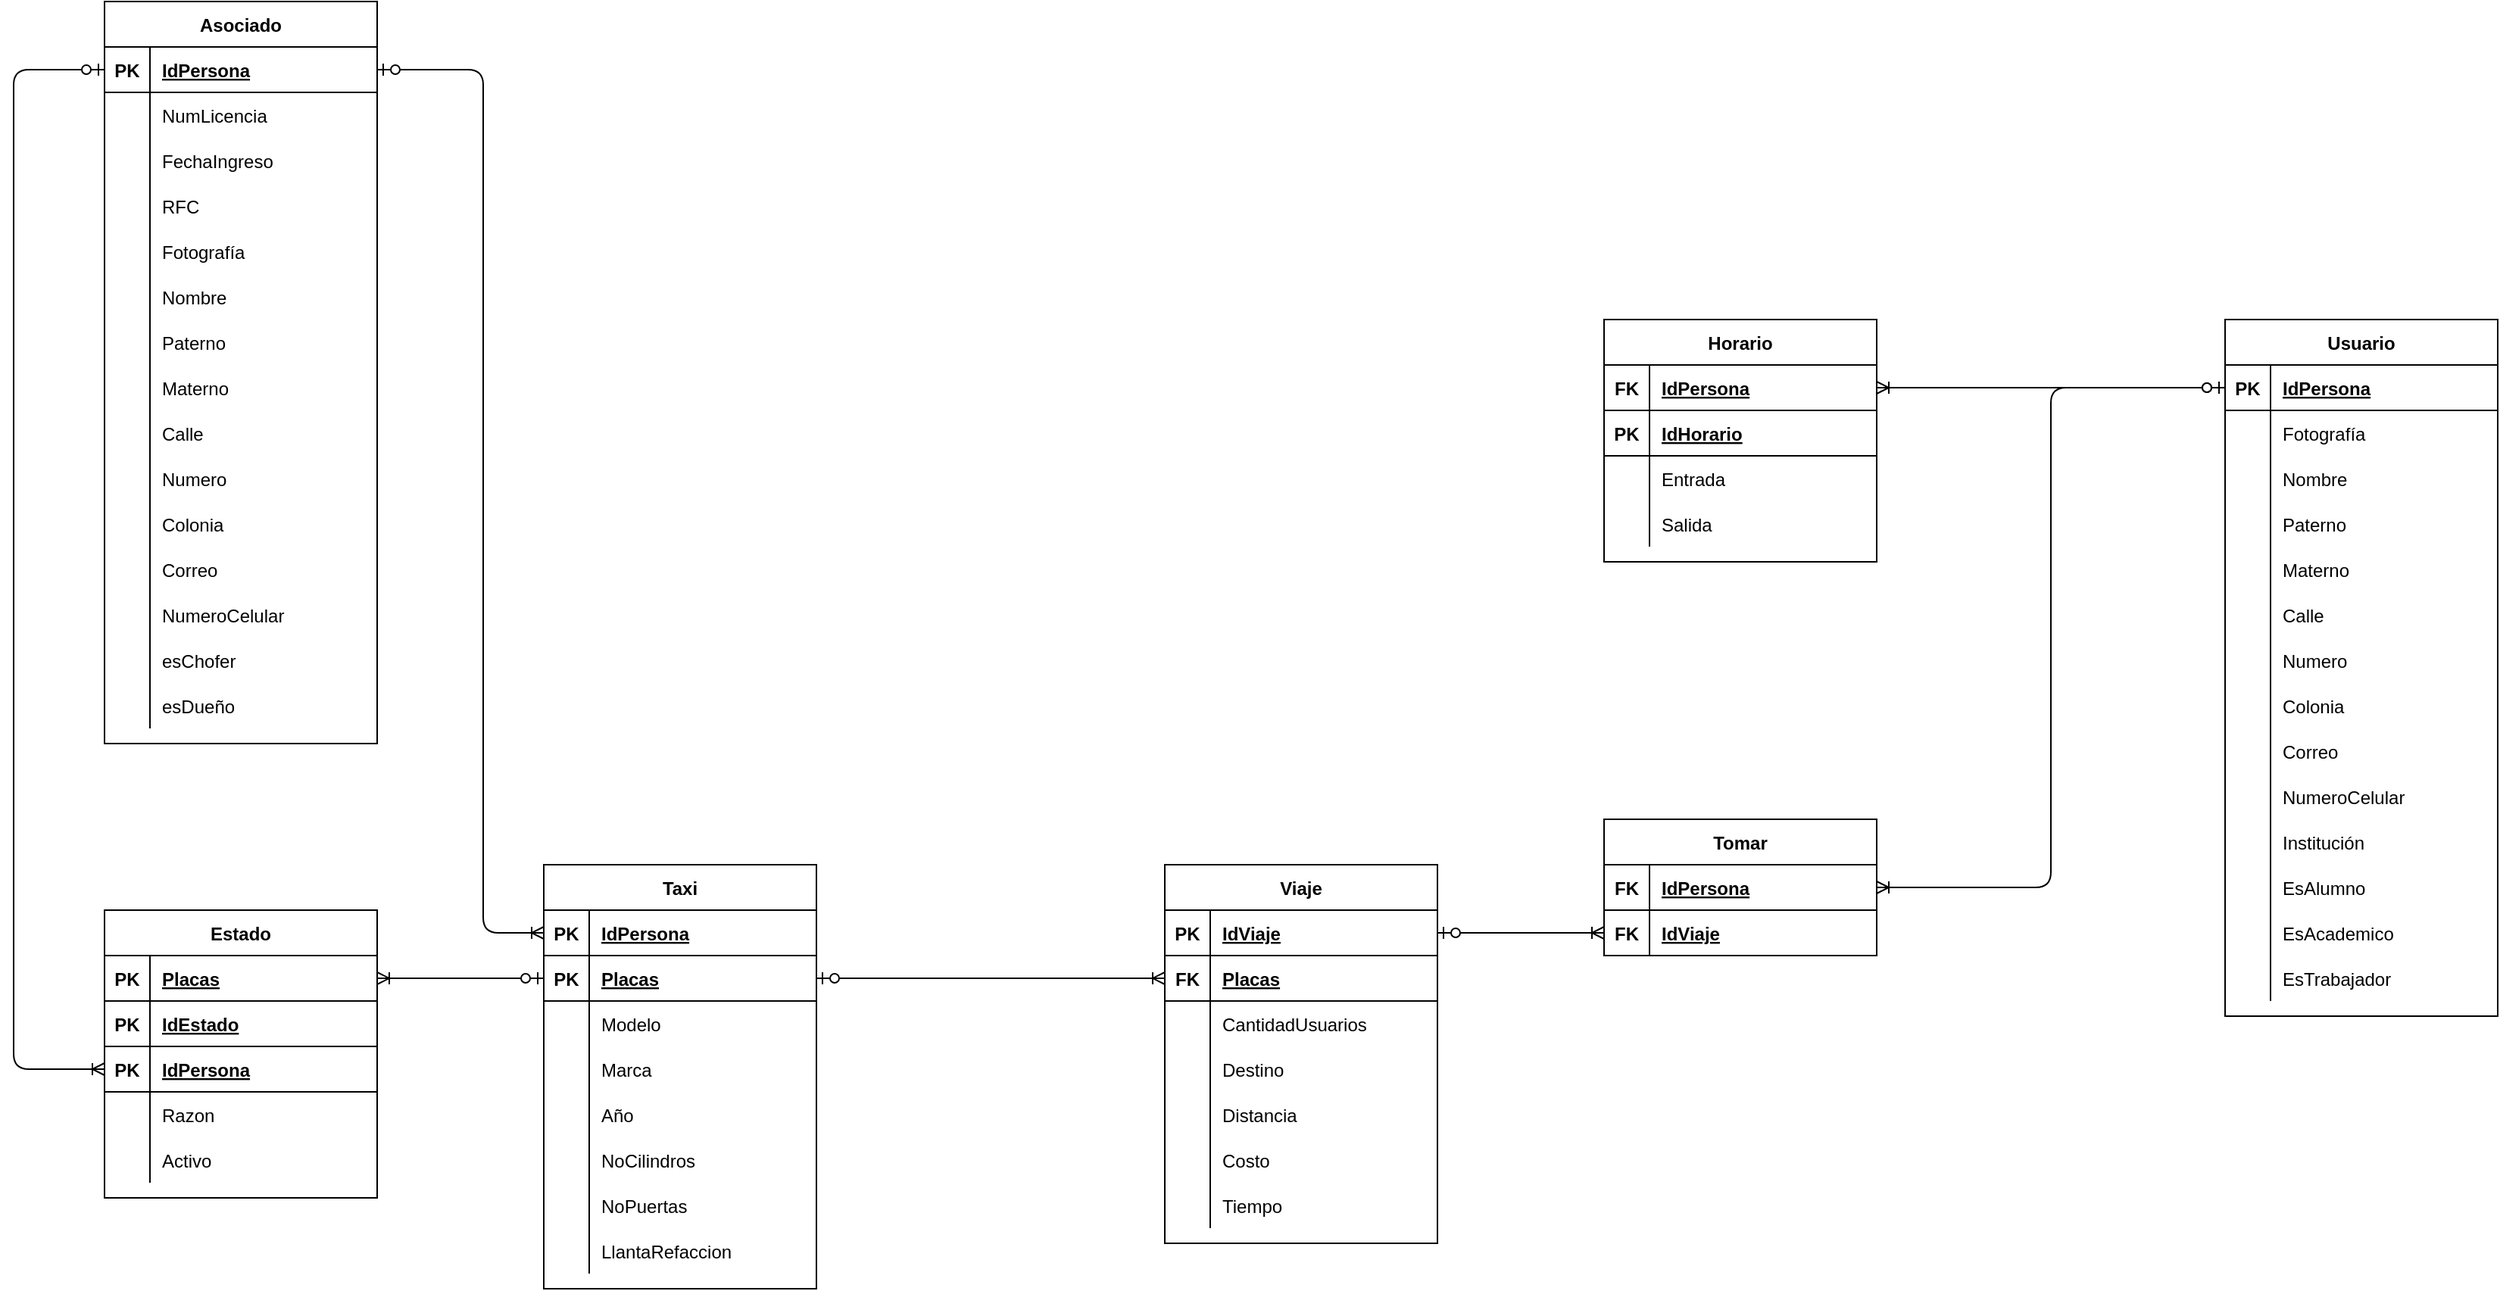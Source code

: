 <mxfile version="13.10.1" type="google"><diagram id="8YiNP2QTRGyu-nAVHzOm" name="Page-1"><mxGraphModel dx="1769" dy="1783" grid="1" gridSize="10" guides="1" tooltips="1" connect="1" arrows="1" fold="1" page="1" pageScale="1" pageWidth="827" pageHeight="1169" math="0" shadow="0"><root><mxCell id="0"/><mxCell id="1" parent="0"/><mxCell id="Z114Ae7DE19uKp5WIujE-2" value="Estado" style="shape=table;startSize=30;container=1;collapsible=1;childLayout=tableLayout;fixedRows=1;rowLines=0;fontStyle=1;align=center;resizeLast=1;" parent="1" vertex="1"><mxGeometry x="-120" y="420" width="180" height="190" as="geometry"/></mxCell><mxCell id="Z114Ae7DE19uKp5WIujE-21" style="shape=partialRectangle;collapsible=0;dropTarget=0;pointerEvents=0;fillColor=none;top=0;left=0;bottom=1;right=0;points=[[0,0.5],[1,0.5]];portConstraint=eastwest;" parent="Z114Ae7DE19uKp5WIujE-2" vertex="1"><mxGeometry y="30" width="180" height="30" as="geometry"/></mxCell><mxCell id="Z114Ae7DE19uKp5WIujE-22" value="PK" style="shape=partialRectangle;connectable=0;fillColor=none;top=0;left=0;bottom=0;right=0;fontStyle=1;overflow=hidden;" parent="Z114Ae7DE19uKp5WIujE-21" vertex="1"><mxGeometry width="30" height="30" as="geometry"/></mxCell><mxCell id="Z114Ae7DE19uKp5WIujE-23" value="Placas" style="shape=partialRectangle;connectable=0;fillColor=none;top=0;left=0;bottom=0;right=0;align=left;spacingLeft=6;fontStyle=5;overflow=hidden;" parent="Z114Ae7DE19uKp5WIujE-21" vertex="1"><mxGeometry x="30" width="150" height="30" as="geometry"/></mxCell><mxCell id="Z114Ae7DE19uKp5WIujE-3" value="" style="shape=partialRectangle;collapsible=0;dropTarget=0;pointerEvents=0;fillColor=none;top=0;left=0;bottom=1;right=0;points=[[0,0.5],[1,0.5]];portConstraint=eastwest;" parent="Z114Ae7DE19uKp5WIujE-2" vertex="1"><mxGeometry y="60" width="180" height="30" as="geometry"/></mxCell><mxCell id="Z114Ae7DE19uKp5WIujE-4" value="PK" style="shape=partialRectangle;connectable=0;fillColor=none;top=0;left=0;bottom=0;right=0;fontStyle=1;overflow=hidden;" parent="Z114Ae7DE19uKp5WIujE-3" vertex="1"><mxGeometry width="30" height="30" as="geometry"/></mxCell><mxCell id="Z114Ae7DE19uKp5WIujE-5" value="IdEstado" style="shape=partialRectangle;connectable=0;fillColor=none;top=0;left=0;bottom=0;right=0;align=left;spacingLeft=6;fontStyle=5;overflow=hidden;" parent="Z114Ae7DE19uKp5WIujE-3" vertex="1"><mxGeometry x="30" width="150" height="30" as="geometry"/></mxCell><mxCell id="IfQlGATdB8XyyDzXG7ZB-1" value="" style="shape=partialRectangle;collapsible=0;dropTarget=0;pointerEvents=0;fillColor=none;top=0;left=0;bottom=1;right=0;points=[[0,0.5],[1,0.5]];portConstraint=eastwest;" vertex="1" parent="Z114Ae7DE19uKp5WIujE-2"><mxGeometry y="90" width="180" height="30" as="geometry"/></mxCell><mxCell id="IfQlGATdB8XyyDzXG7ZB-2" value="PK" style="shape=partialRectangle;connectable=0;fillColor=none;top=0;left=0;bottom=0;right=0;fontStyle=1;overflow=hidden;" vertex="1" parent="IfQlGATdB8XyyDzXG7ZB-1"><mxGeometry width="30" height="30" as="geometry"/></mxCell><mxCell id="IfQlGATdB8XyyDzXG7ZB-3" value="IdPersona" style="shape=partialRectangle;connectable=0;fillColor=none;top=0;left=0;bottom=0;right=0;align=left;spacingLeft=6;fontStyle=5;overflow=hidden;" vertex="1" parent="IfQlGATdB8XyyDzXG7ZB-1"><mxGeometry x="30" width="150" height="30" as="geometry"/></mxCell><mxCell id="Z114Ae7DE19uKp5WIujE-9" value="" style="shape=partialRectangle;collapsible=0;dropTarget=0;pointerEvents=0;fillColor=none;top=0;left=0;bottom=0;right=0;points=[[0,0.5],[1,0.5]];portConstraint=eastwest;" parent="Z114Ae7DE19uKp5WIujE-2" vertex="1"><mxGeometry y="120" width="180" height="30" as="geometry"/></mxCell><mxCell id="Z114Ae7DE19uKp5WIujE-10" value="" style="shape=partialRectangle;connectable=0;fillColor=none;top=0;left=0;bottom=0;right=0;editable=1;overflow=hidden;" parent="Z114Ae7DE19uKp5WIujE-9" vertex="1"><mxGeometry width="30" height="30" as="geometry"/></mxCell><mxCell id="Z114Ae7DE19uKp5WIujE-11" value="Razon" style="shape=partialRectangle;connectable=0;fillColor=none;top=0;left=0;bottom=0;right=0;align=left;spacingLeft=6;overflow=hidden;" parent="Z114Ae7DE19uKp5WIujE-9" vertex="1"><mxGeometry x="30" width="150" height="30" as="geometry"/></mxCell><mxCell id="Z114Ae7DE19uKp5WIujE-6" value="" style="shape=partialRectangle;collapsible=0;dropTarget=0;pointerEvents=0;fillColor=none;top=0;left=0;bottom=0;right=0;points=[[0,0.5],[1,0.5]];portConstraint=eastwest;" parent="Z114Ae7DE19uKp5WIujE-2" vertex="1"><mxGeometry y="150" width="180" height="30" as="geometry"/></mxCell><mxCell id="Z114Ae7DE19uKp5WIujE-7" value="" style="shape=partialRectangle;connectable=0;fillColor=none;top=0;left=0;bottom=0;right=0;editable=1;overflow=hidden;" parent="Z114Ae7DE19uKp5WIujE-6" vertex="1"><mxGeometry width="30" height="30" as="geometry"/></mxCell><mxCell id="Z114Ae7DE19uKp5WIujE-8" value="Activo" style="shape=partialRectangle;connectable=0;fillColor=none;top=0;left=0;bottom=0;right=0;align=left;spacingLeft=6;overflow=hidden;" parent="Z114Ae7DE19uKp5WIujE-6" vertex="1"><mxGeometry x="30" width="150" height="30" as="geometry"/></mxCell><mxCell id="jvpc4STHGRjxfH4EeDnK-35" value="Asociado" style="shape=table;startSize=30;container=1;collapsible=1;childLayout=tableLayout;fixedRows=1;rowLines=0;fontStyle=1;align=center;resizeLast=1;" parent="1" vertex="1"><mxGeometry x="-120" y="-180" width="180" height="490" as="geometry"/></mxCell><mxCell id="jvpc4STHGRjxfH4EeDnK-36" value="" style="shape=partialRectangle;collapsible=0;dropTarget=0;pointerEvents=0;fillColor=none;top=0;left=0;bottom=1;right=0;points=[[0,0.5],[1,0.5]];portConstraint=eastwest;" parent="jvpc4STHGRjxfH4EeDnK-35" vertex="1"><mxGeometry y="30" width="180" height="30" as="geometry"/></mxCell><mxCell id="jvpc4STHGRjxfH4EeDnK-37" value="PK" style="shape=partialRectangle;connectable=0;fillColor=none;top=0;left=0;bottom=0;right=0;fontStyle=1;overflow=hidden;" parent="jvpc4STHGRjxfH4EeDnK-36" vertex="1"><mxGeometry width="30" height="30" as="geometry"/></mxCell><mxCell id="jvpc4STHGRjxfH4EeDnK-38" value="IdPersona" style="shape=partialRectangle;connectable=0;fillColor=none;top=0;left=0;bottom=0;right=0;align=left;spacingLeft=6;fontStyle=5;overflow=hidden;" parent="jvpc4STHGRjxfH4EeDnK-36" vertex="1"><mxGeometry x="30" width="150" height="30" as="geometry"/></mxCell><mxCell id="LTbjs-lWSOZcoTGPjMnR-1" value="" style="shape=partialRectangle;collapsible=0;dropTarget=0;pointerEvents=0;fillColor=none;top=0;left=0;bottom=0;right=0;points=[[0,0.5],[1,0.5]];portConstraint=eastwest;" parent="jvpc4STHGRjxfH4EeDnK-35" vertex="1"><mxGeometry y="60" width="180" height="30" as="geometry"/></mxCell><mxCell id="LTbjs-lWSOZcoTGPjMnR-2" value="" style="shape=partialRectangle;connectable=0;fillColor=none;top=0;left=0;bottom=0;right=0;editable=1;overflow=hidden;" parent="LTbjs-lWSOZcoTGPjMnR-1" vertex="1"><mxGeometry width="30" height="30" as="geometry"/></mxCell><mxCell id="LTbjs-lWSOZcoTGPjMnR-3" value="NumLicencia" style="shape=partialRectangle;connectable=0;fillColor=none;top=0;left=0;bottom=0;right=0;align=left;spacingLeft=6;overflow=hidden;" parent="LTbjs-lWSOZcoTGPjMnR-1" vertex="1"><mxGeometry x="30" width="150" height="30" as="geometry"/></mxCell><mxCell id="jvpc4STHGRjxfH4EeDnK-72" style="shape=partialRectangle;collapsible=0;dropTarget=0;pointerEvents=0;fillColor=none;top=0;left=0;bottom=0;right=0;points=[[0,0.5],[1,0.5]];portConstraint=eastwest;" parent="jvpc4STHGRjxfH4EeDnK-35" vertex="1"><mxGeometry y="90" width="180" height="30" as="geometry"/></mxCell><mxCell id="jvpc4STHGRjxfH4EeDnK-73" style="shape=partialRectangle;connectable=0;fillColor=none;top=0;left=0;bottom=0;right=0;editable=1;overflow=hidden;" parent="jvpc4STHGRjxfH4EeDnK-72" vertex="1"><mxGeometry width="30" height="30" as="geometry"/></mxCell><mxCell id="jvpc4STHGRjxfH4EeDnK-74" value="FechaIngreso" style="shape=partialRectangle;connectable=0;fillColor=none;top=0;left=0;bottom=0;right=0;align=left;spacingLeft=6;overflow=hidden;" parent="jvpc4STHGRjxfH4EeDnK-72" vertex="1"><mxGeometry x="30" width="150" height="30" as="geometry"/></mxCell><mxCell id="LTbjs-lWSOZcoTGPjMnR-4" style="shape=partialRectangle;collapsible=0;dropTarget=0;pointerEvents=0;fillColor=none;top=0;left=0;bottom=0;right=0;points=[[0,0.5],[1,0.5]];portConstraint=eastwest;" parent="jvpc4STHGRjxfH4EeDnK-35" vertex="1"><mxGeometry y="120" width="180" height="30" as="geometry"/></mxCell><mxCell id="LTbjs-lWSOZcoTGPjMnR-5" style="shape=partialRectangle;connectable=0;fillColor=none;top=0;left=0;bottom=0;right=0;editable=1;overflow=hidden;" parent="LTbjs-lWSOZcoTGPjMnR-4" vertex="1"><mxGeometry width="30" height="30" as="geometry"/></mxCell><mxCell id="LTbjs-lWSOZcoTGPjMnR-6" value="RFC" style="shape=partialRectangle;connectable=0;fillColor=none;top=0;left=0;bottom=0;right=0;align=left;spacingLeft=6;overflow=hidden;" parent="LTbjs-lWSOZcoTGPjMnR-4" vertex="1"><mxGeometry x="30" width="150" height="30" as="geometry"/></mxCell><mxCell id="jvpc4STHGRjxfH4EeDnK-39" value="" style="shape=partialRectangle;collapsible=0;dropTarget=0;pointerEvents=0;fillColor=none;top=0;left=0;bottom=0;right=0;points=[[0,0.5],[1,0.5]];portConstraint=eastwest;" parent="jvpc4STHGRjxfH4EeDnK-35" vertex="1"><mxGeometry y="150" width="180" height="30" as="geometry"/></mxCell><mxCell id="jvpc4STHGRjxfH4EeDnK-40" value="" style="shape=partialRectangle;connectable=0;fillColor=none;top=0;left=0;bottom=0;right=0;editable=1;overflow=hidden;" parent="jvpc4STHGRjxfH4EeDnK-39" vertex="1"><mxGeometry width="30" height="30" as="geometry"/></mxCell><mxCell id="jvpc4STHGRjxfH4EeDnK-41" value="Fotografía" style="shape=partialRectangle;connectable=0;fillColor=none;top=0;left=0;bottom=0;right=0;align=left;spacingLeft=6;overflow=hidden;" parent="jvpc4STHGRjxfH4EeDnK-39" vertex="1"><mxGeometry x="30" width="150" height="30" as="geometry"/></mxCell><mxCell id="jvpc4STHGRjxfH4EeDnK-42" value="" style="shape=partialRectangle;collapsible=0;dropTarget=0;pointerEvents=0;fillColor=none;top=0;left=0;bottom=0;right=0;points=[[0,0.5],[1,0.5]];portConstraint=eastwest;" parent="jvpc4STHGRjxfH4EeDnK-35" vertex="1"><mxGeometry y="180" width="180" height="30" as="geometry"/></mxCell><mxCell id="jvpc4STHGRjxfH4EeDnK-43" value="" style="shape=partialRectangle;connectable=0;fillColor=none;top=0;left=0;bottom=0;right=0;editable=1;overflow=hidden;" parent="jvpc4STHGRjxfH4EeDnK-42" vertex="1"><mxGeometry width="30" height="30" as="geometry"/></mxCell><mxCell id="jvpc4STHGRjxfH4EeDnK-44" value="Nombre" style="shape=partialRectangle;connectable=0;fillColor=none;top=0;left=0;bottom=0;right=0;align=left;spacingLeft=6;overflow=hidden;" parent="jvpc4STHGRjxfH4EeDnK-42" vertex="1"><mxGeometry x="30" width="150" height="30" as="geometry"/></mxCell><mxCell id="jvpc4STHGRjxfH4EeDnK-45" style="shape=partialRectangle;collapsible=0;dropTarget=0;pointerEvents=0;fillColor=none;top=0;left=0;bottom=0;right=0;points=[[0,0.5],[1,0.5]];portConstraint=eastwest;" parent="jvpc4STHGRjxfH4EeDnK-35" vertex="1"><mxGeometry y="210" width="180" height="30" as="geometry"/></mxCell><mxCell id="jvpc4STHGRjxfH4EeDnK-46" style="shape=partialRectangle;connectable=0;fillColor=none;top=0;left=0;bottom=0;right=0;editable=1;overflow=hidden;" parent="jvpc4STHGRjxfH4EeDnK-45" vertex="1"><mxGeometry width="30" height="30" as="geometry"/></mxCell><mxCell id="jvpc4STHGRjxfH4EeDnK-47" value="Paterno" style="shape=partialRectangle;connectable=0;fillColor=none;top=0;left=0;bottom=0;right=0;align=left;spacingLeft=6;overflow=hidden;" parent="jvpc4STHGRjxfH4EeDnK-45" vertex="1"><mxGeometry x="30" width="150" height="30" as="geometry"/></mxCell><mxCell id="jvpc4STHGRjxfH4EeDnK-48" style="shape=partialRectangle;collapsible=0;dropTarget=0;pointerEvents=0;fillColor=none;top=0;left=0;bottom=0;right=0;points=[[0,0.5],[1,0.5]];portConstraint=eastwest;" parent="jvpc4STHGRjxfH4EeDnK-35" vertex="1"><mxGeometry y="240" width="180" height="30" as="geometry"/></mxCell><mxCell id="jvpc4STHGRjxfH4EeDnK-49" style="shape=partialRectangle;connectable=0;fillColor=none;top=0;left=0;bottom=0;right=0;editable=1;overflow=hidden;" parent="jvpc4STHGRjxfH4EeDnK-48" vertex="1"><mxGeometry width="30" height="30" as="geometry"/></mxCell><mxCell id="jvpc4STHGRjxfH4EeDnK-50" value="Materno" style="shape=partialRectangle;connectable=0;fillColor=none;top=0;left=0;bottom=0;right=0;align=left;spacingLeft=6;overflow=hidden;" parent="jvpc4STHGRjxfH4EeDnK-48" vertex="1"><mxGeometry x="30" width="150" height="30" as="geometry"/></mxCell><mxCell id="jvpc4STHGRjxfH4EeDnK-51" style="shape=partialRectangle;collapsible=0;dropTarget=0;pointerEvents=0;fillColor=none;top=0;left=0;bottom=0;right=0;points=[[0,0.5],[1,0.5]];portConstraint=eastwest;" parent="jvpc4STHGRjxfH4EeDnK-35" vertex="1"><mxGeometry y="270" width="180" height="30" as="geometry"/></mxCell><mxCell id="jvpc4STHGRjxfH4EeDnK-52" style="shape=partialRectangle;connectable=0;fillColor=none;top=0;left=0;bottom=0;right=0;editable=1;overflow=hidden;" parent="jvpc4STHGRjxfH4EeDnK-51" vertex="1"><mxGeometry width="30" height="30" as="geometry"/></mxCell><mxCell id="jvpc4STHGRjxfH4EeDnK-53" value="Calle" style="shape=partialRectangle;connectable=0;fillColor=none;top=0;left=0;bottom=0;right=0;align=left;spacingLeft=6;overflow=hidden;" parent="jvpc4STHGRjxfH4EeDnK-51" vertex="1"><mxGeometry x="30" width="150" height="30" as="geometry"/></mxCell><mxCell id="jvpc4STHGRjxfH4EeDnK-54" style="shape=partialRectangle;collapsible=0;dropTarget=0;pointerEvents=0;fillColor=none;top=0;left=0;bottom=0;right=0;points=[[0,0.5],[1,0.5]];portConstraint=eastwest;" parent="jvpc4STHGRjxfH4EeDnK-35" vertex="1"><mxGeometry y="300" width="180" height="30" as="geometry"/></mxCell><mxCell id="jvpc4STHGRjxfH4EeDnK-55" style="shape=partialRectangle;connectable=0;fillColor=none;top=0;left=0;bottom=0;right=0;editable=1;overflow=hidden;" parent="jvpc4STHGRjxfH4EeDnK-54" vertex="1"><mxGeometry width="30" height="30" as="geometry"/></mxCell><mxCell id="jvpc4STHGRjxfH4EeDnK-56" value="Numero" style="shape=partialRectangle;connectable=0;fillColor=none;top=0;left=0;bottom=0;right=0;align=left;spacingLeft=6;overflow=hidden;" parent="jvpc4STHGRjxfH4EeDnK-54" vertex="1"><mxGeometry x="30" width="150" height="30" as="geometry"/></mxCell><mxCell id="jvpc4STHGRjxfH4EeDnK-57" style="shape=partialRectangle;collapsible=0;dropTarget=0;pointerEvents=0;fillColor=none;top=0;left=0;bottom=0;right=0;points=[[0,0.5],[1,0.5]];portConstraint=eastwest;" parent="jvpc4STHGRjxfH4EeDnK-35" vertex="1"><mxGeometry y="330" width="180" height="30" as="geometry"/></mxCell><mxCell id="jvpc4STHGRjxfH4EeDnK-58" style="shape=partialRectangle;connectable=0;fillColor=none;top=0;left=0;bottom=0;right=0;editable=1;overflow=hidden;" parent="jvpc4STHGRjxfH4EeDnK-57" vertex="1"><mxGeometry width="30" height="30" as="geometry"/></mxCell><mxCell id="jvpc4STHGRjxfH4EeDnK-59" value="Colonia" style="shape=partialRectangle;connectable=0;fillColor=none;top=0;left=0;bottom=0;right=0;align=left;spacingLeft=6;overflow=hidden;" parent="jvpc4STHGRjxfH4EeDnK-57" vertex="1"><mxGeometry x="30" width="150" height="30" as="geometry"/></mxCell><mxCell id="jvpc4STHGRjxfH4EeDnK-60" style="shape=partialRectangle;collapsible=0;dropTarget=0;pointerEvents=0;fillColor=none;top=0;left=0;bottom=0;right=0;points=[[0,0.5],[1,0.5]];portConstraint=eastwest;" parent="jvpc4STHGRjxfH4EeDnK-35" vertex="1"><mxGeometry y="360" width="180" height="30" as="geometry"/></mxCell><mxCell id="jvpc4STHGRjxfH4EeDnK-61" style="shape=partialRectangle;connectable=0;fillColor=none;top=0;left=0;bottom=0;right=0;editable=1;overflow=hidden;" parent="jvpc4STHGRjxfH4EeDnK-60" vertex="1"><mxGeometry width="30" height="30" as="geometry"/></mxCell><mxCell id="jvpc4STHGRjxfH4EeDnK-62" value="Correo" style="shape=partialRectangle;connectable=0;fillColor=none;top=0;left=0;bottom=0;right=0;align=left;spacingLeft=6;overflow=hidden;" parent="jvpc4STHGRjxfH4EeDnK-60" vertex="1"><mxGeometry x="30" width="150" height="30" as="geometry"/></mxCell><mxCell id="jvpc4STHGRjxfH4EeDnK-63" style="shape=partialRectangle;collapsible=0;dropTarget=0;pointerEvents=0;fillColor=none;top=0;left=0;bottom=0;right=0;points=[[0,0.5],[1,0.5]];portConstraint=eastwest;" parent="jvpc4STHGRjxfH4EeDnK-35" vertex="1"><mxGeometry y="390" width="180" height="30" as="geometry"/></mxCell><mxCell id="jvpc4STHGRjxfH4EeDnK-64" style="shape=partialRectangle;connectable=0;fillColor=none;top=0;left=0;bottom=0;right=0;editable=1;overflow=hidden;" parent="jvpc4STHGRjxfH4EeDnK-63" vertex="1"><mxGeometry width="30" height="30" as="geometry"/></mxCell><mxCell id="jvpc4STHGRjxfH4EeDnK-65" value="NumeroCelular" style="shape=partialRectangle;connectable=0;fillColor=none;top=0;left=0;bottom=0;right=0;align=left;spacingLeft=6;overflow=hidden;" parent="jvpc4STHGRjxfH4EeDnK-63" vertex="1"><mxGeometry x="30" width="150" height="30" as="geometry"/></mxCell><mxCell id="LTbjs-lWSOZcoTGPjMnR-7" style="shape=partialRectangle;collapsible=0;dropTarget=0;pointerEvents=0;fillColor=none;top=0;left=0;bottom=0;right=0;points=[[0,0.5],[1,0.5]];portConstraint=eastwest;" parent="jvpc4STHGRjxfH4EeDnK-35" vertex="1"><mxGeometry y="420" width="180" height="30" as="geometry"/></mxCell><mxCell id="LTbjs-lWSOZcoTGPjMnR-8" style="shape=partialRectangle;connectable=0;fillColor=none;top=0;left=0;bottom=0;right=0;editable=1;overflow=hidden;" parent="LTbjs-lWSOZcoTGPjMnR-7" vertex="1"><mxGeometry width="30" height="30" as="geometry"/></mxCell><mxCell id="LTbjs-lWSOZcoTGPjMnR-9" value="esChofer" style="shape=partialRectangle;connectable=0;fillColor=none;top=0;left=0;bottom=0;right=0;align=left;spacingLeft=6;overflow=hidden;" parent="LTbjs-lWSOZcoTGPjMnR-7" vertex="1"><mxGeometry x="30" width="150" height="30" as="geometry"/></mxCell><mxCell id="LTbjs-lWSOZcoTGPjMnR-10" style="shape=partialRectangle;collapsible=0;dropTarget=0;pointerEvents=0;fillColor=none;top=0;left=0;bottom=0;right=0;points=[[0,0.5],[1,0.5]];portConstraint=eastwest;" parent="jvpc4STHGRjxfH4EeDnK-35" vertex="1"><mxGeometry y="450" width="180" height="30" as="geometry"/></mxCell><mxCell id="LTbjs-lWSOZcoTGPjMnR-11" style="shape=partialRectangle;connectable=0;fillColor=none;top=0;left=0;bottom=0;right=0;editable=1;overflow=hidden;" parent="LTbjs-lWSOZcoTGPjMnR-10" vertex="1"><mxGeometry width="30" height="30" as="geometry"/></mxCell><mxCell id="LTbjs-lWSOZcoTGPjMnR-12" value="esDueño" style="shape=partialRectangle;connectable=0;fillColor=none;top=0;left=0;bottom=0;right=0;align=left;spacingLeft=6;overflow=hidden;" parent="LTbjs-lWSOZcoTGPjMnR-10" vertex="1"><mxGeometry x="30" width="150" height="30" as="geometry"/></mxCell><mxCell id="Z114Ae7DE19uKp5WIujE-30" value="Taxi" style="shape=table;startSize=30;container=1;collapsible=1;childLayout=tableLayout;fixedRows=1;rowLines=0;fontStyle=1;align=center;resizeLast=1;" parent="1" vertex="1"><mxGeometry x="170" y="390" width="180" height="280" as="geometry"/></mxCell><mxCell id="Z114Ae7DE19uKp5WIujE-31" style="shape=partialRectangle;collapsible=0;dropTarget=0;pointerEvents=0;fillColor=none;top=0;left=0;bottom=1;right=0;points=[[0,0.5],[1,0.5]];portConstraint=eastwest;" parent="Z114Ae7DE19uKp5WIujE-30" vertex="1"><mxGeometry y="30" width="180" height="30" as="geometry"/></mxCell><mxCell id="Z114Ae7DE19uKp5WIujE-32" value="PK" style="shape=partialRectangle;connectable=0;fillColor=none;top=0;left=0;bottom=0;right=0;fontStyle=1;overflow=hidden;" parent="Z114Ae7DE19uKp5WIujE-31" vertex="1"><mxGeometry width="30" height="30" as="geometry"/></mxCell><mxCell id="Z114Ae7DE19uKp5WIujE-33" value="IdPersona" style="shape=partialRectangle;connectable=0;fillColor=none;top=0;left=0;bottom=0;right=0;align=left;spacingLeft=6;fontStyle=5;overflow=hidden;" parent="Z114Ae7DE19uKp5WIujE-31" vertex="1"><mxGeometry x="30" width="150" height="30" as="geometry"/></mxCell><mxCell id="Z114Ae7DE19uKp5WIujE-34" value="" style="shape=partialRectangle;collapsible=0;dropTarget=0;pointerEvents=0;fillColor=none;top=0;left=0;bottom=1;right=0;points=[[0,0.5],[1,0.5]];portConstraint=eastwest;" parent="Z114Ae7DE19uKp5WIujE-30" vertex="1"><mxGeometry y="60" width="180" height="30" as="geometry"/></mxCell><mxCell id="Z114Ae7DE19uKp5WIujE-35" value="PK" style="shape=partialRectangle;connectable=0;fillColor=none;top=0;left=0;bottom=0;right=0;fontStyle=1;overflow=hidden;" parent="Z114Ae7DE19uKp5WIujE-34" vertex="1"><mxGeometry width="30" height="30" as="geometry"/></mxCell><mxCell id="Z114Ae7DE19uKp5WIujE-36" value="Placas" style="shape=partialRectangle;connectable=0;fillColor=none;top=0;left=0;bottom=0;right=0;align=left;spacingLeft=6;fontStyle=5;overflow=hidden;" parent="Z114Ae7DE19uKp5WIujE-34" vertex="1"><mxGeometry x="30" width="150" height="30" as="geometry"/></mxCell><mxCell id="Z114Ae7DE19uKp5WIujE-40" value="" style="shape=partialRectangle;collapsible=0;dropTarget=0;pointerEvents=0;fillColor=none;top=0;left=0;bottom=0;right=0;points=[[0,0.5],[1,0.5]];portConstraint=eastwest;" parent="Z114Ae7DE19uKp5WIujE-30" vertex="1"><mxGeometry y="90" width="180" height="30" as="geometry"/></mxCell><mxCell id="Z114Ae7DE19uKp5WIujE-41" value="" style="shape=partialRectangle;connectable=0;fillColor=none;top=0;left=0;bottom=0;right=0;editable=1;overflow=hidden;" parent="Z114Ae7DE19uKp5WIujE-40" vertex="1"><mxGeometry width="30" height="30" as="geometry"/></mxCell><mxCell id="Z114Ae7DE19uKp5WIujE-42" value="Modelo" style="shape=partialRectangle;connectable=0;fillColor=none;top=0;left=0;bottom=0;right=0;align=left;spacingLeft=6;overflow=hidden;" parent="Z114Ae7DE19uKp5WIujE-40" vertex="1"><mxGeometry x="30" width="150" height="30" as="geometry"/></mxCell><mxCell id="Z114Ae7DE19uKp5WIujE-37" value="" style="shape=partialRectangle;collapsible=0;dropTarget=0;pointerEvents=0;fillColor=none;top=0;left=0;bottom=0;right=0;points=[[0,0.5],[1,0.5]];portConstraint=eastwest;" parent="Z114Ae7DE19uKp5WIujE-30" vertex="1"><mxGeometry y="120" width="180" height="30" as="geometry"/></mxCell><mxCell id="Z114Ae7DE19uKp5WIujE-38" value="" style="shape=partialRectangle;connectable=0;fillColor=none;top=0;left=0;bottom=0;right=0;editable=1;overflow=hidden;" parent="Z114Ae7DE19uKp5WIujE-37" vertex="1"><mxGeometry width="30" height="30" as="geometry"/></mxCell><mxCell id="Z114Ae7DE19uKp5WIujE-39" value="Marca" style="shape=partialRectangle;connectable=0;fillColor=none;top=0;left=0;bottom=0;right=0;align=left;spacingLeft=6;overflow=hidden;" parent="Z114Ae7DE19uKp5WIujE-37" vertex="1"><mxGeometry x="30" width="150" height="30" as="geometry"/></mxCell><mxCell id="Z114Ae7DE19uKp5WIujE-43" value="" style="shape=partialRectangle;collapsible=0;dropTarget=0;pointerEvents=0;fillColor=none;top=0;left=0;bottom=0;right=0;points=[[0,0.5],[1,0.5]];portConstraint=eastwest;" parent="Z114Ae7DE19uKp5WIujE-30" vertex="1"><mxGeometry y="150" width="180" height="30" as="geometry"/></mxCell><mxCell id="Z114Ae7DE19uKp5WIujE-44" value="" style="shape=partialRectangle;connectable=0;fillColor=none;top=0;left=0;bottom=0;right=0;editable=1;overflow=hidden;" parent="Z114Ae7DE19uKp5WIujE-43" vertex="1"><mxGeometry width="30" height="30" as="geometry"/></mxCell><mxCell id="Z114Ae7DE19uKp5WIujE-45" value="Año" style="shape=partialRectangle;connectable=0;fillColor=none;top=0;left=0;bottom=0;right=0;align=left;spacingLeft=6;overflow=hidden;" parent="Z114Ae7DE19uKp5WIujE-43" vertex="1"><mxGeometry x="30" width="150" height="30" as="geometry"/></mxCell><mxCell id="Z114Ae7DE19uKp5WIujE-46" style="shape=partialRectangle;collapsible=0;dropTarget=0;pointerEvents=0;fillColor=none;top=0;left=0;bottom=0;right=0;points=[[0,0.5],[1,0.5]];portConstraint=eastwest;" parent="Z114Ae7DE19uKp5WIujE-30" vertex="1"><mxGeometry y="180" width="180" height="30" as="geometry"/></mxCell><mxCell id="Z114Ae7DE19uKp5WIujE-47" style="shape=partialRectangle;connectable=0;fillColor=none;top=0;left=0;bottom=0;right=0;editable=1;overflow=hidden;" parent="Z114Ae7DE19uKp5WIujE-46" vertex="1"><mxGeometry width="30" height="30" as="geometry"/></mxCell><mxCell id="Z114Ae7DE19uKp5WIujE-48" value="NoCilindros" style="shape=partialRectangle;connectable=0;fillColor=none;top=0;left=0;bottom=0;right=0;align=left;spacingLeft=6;overflow=hidden;" parent="Z114Ae7DE19uKp5WIujE-46" vertex="1"><mxGeometry x="30" width="150" height="30" as="geometry"/></mxCell><mxCell id="Z114Ae7DE19uKp5WIujE-49" style="shape=partialRectangle;collapsible=0;dropTarget=0;pointerEvents=0;fillColor=none;top=0;left=0;bottom=0;right=0;points=[[0,0.5],[1,0.5]];portConstraint=eastwest;" parent="Z114Ae7DE19uKp5WIujE-30" vertex="1"><mxGeometry y="210" width="180" height="30" as="geometry"/></mxCell><mxCell id="Z114Ae7DE19uKp5WIujE-50" style="shape=partialRectangle;connectable=0;fillColor=none;top=0;left=0;bottom=0;right=0;editable=1;overflow=hidden;" parent="Z114Ae7DE19uKp5WIujE-49" vertex="1"><mxGeometry width="30" height="30" as="geometry"/></mxCell><mxCell id="Z114Ae7DE19uKp5WIujE-51" value="NoPuertas" style="shape=partialRectangle;connectable=0;fillColor=none;top=0;left=0;bottom=0;right=0;align=left;spacingLeft=6;overflow=hidden;" parent="Z114Ae7DE19uKp5WIujE-49" vertex="1"><mxGeometry x="30" width="150" height="30" as="geometry"/></mxCell><mxCell id="Z114Ae7DE19uKp5WIujE-52" style="shape=partialRectangle;collapsible=0;dropTarget=0;pointerEvents=0;fillColor=none;top=0;left=0;bottom=0;right=0;points=[[0,0.5],[1,0.5]];portConstraint=eastwest;" parent="Z114Ae7DE19uKp5WIujE-30" vertex="1"><mxGeometry y="240" width="180" height="30" as="geometry"/></mxCell><mxCell id="Z114Ae7DE19uKp5WIujE-53" style="shape=partialRectangle;connectable=0;fillColor=none;top=0;left=0;bottom=0;right=0;editable=1;overflow=hidden;" parent="Z114Ae7DE19uKp5WIujE-52" vertex="1"><mxGeometry width="30" height="30" as="geometry"/></mxCell><mxCell id="Z114Ae7DE19uKp5WIujE-54" value="LlantaRefaccion" style="shape=partialRectangle;connectable=0;fillColor=none;top=0;left=0;bottom=0;right=0;align=left;spacingLeft=6;overflow=hidden;" parent="Z114Ae7DE19uKp5WIujE-52" vertex="1"><mxGeometry x="30" width="150" height="30" as="geometry"/></mxCell><mxCell id="jvpc4STHGRjxfH4EeDnK-186" value="Usuario" style="shape=table;startSize=30;container=1;collapsible=1;childLayout=tableLayout;fixedRows=1;rowLines=0;fontStyle=1;align=center;resizeLast=1;" parent="1" vertex="1"><mxGeometry x="1280" y="30" width="180" height="460" as="geometry"/></mxCell><mxCell id="jvpc4STHGRjxfH4EeDnK-187" value="" style="shape=partialRectangle;collapsible=0;dropTarget=0;pointerEvents=0;fillColor=none;top=0;left=0;bottom=1;right=0;points=[[0,0.5],[1,0.5]];portConstraint=eastwest;" parent="jvpc4STHGRjxfH4EeDnK-186" vertex="1"><mxGeometry y="30" width="180" height="30" as="geometry"/></mxCell><mxCell id="jvpc4STHGRjxfH4EeDnK-188" value="PK" style="shape=partialRectangle;connectable=0;fillColor=none;top=0;left=0;bottom=0;right=0;fontStyle=1;overflow=hidden;" parent="jvpc4STHGRjxfH4EeDnK-187" vertex="1"><mxGeometry width="30" height="30" as="geometry"/></mxCell><mxCell id="jvpc4STHGRjxfH4EeDnK-189" value="IdPersona" style="shape=partialRectangle;connectable=0;fillColor=none;top=0;left=0;bottom=0;right=0;align=left;spacingLeft=6;fontStyle=5;overflow=hidden;" parent="jvpc4STHGRjxfH4EeDnK-187" vertex="1"><mxGeometry x="30" width="150" height="30" as="geometry"/></mxCell><mxCell id="jvpc4STHGRjxfH4EeDnK-190" value="" style="shape=partialRectangle;collapsible=0;dropTarget=0;pointerEvents=0;fillColor=none;top=0;left=0;bottom=0;right=0;points=[[0,0.5],[1,0.5]];portConstraint=eastwest;" parent="jvpc4STHGRjxfH4EeDnK-186" vertex="1"><mxGeometry y="60" width="180" height="30" as="geometry"/></mxCell><mxCell id="jvpc4STHGRjxfH4EeDnK-191" value="" style="shape=partialRectangle;connectable=0;fillColor=none;top=0;left=0;bottom=0;right=0;editable=1;overflow=hidden;" parent="jvpc4STHGRjxfH4EeDnK-190" vertex="1"><mxGeometry width="30" height="30" as="geometry"/></mxCell><mxCell id="jvpc4STHGRjxfH4EeDnK-192" value="Fotografía" style="shape=partialRectangle;connectable=0;fillColor=none;top=0;left=0;bottom=0;right=0;align=left;spacingLeft=6;overflow=hidden;" parent="jvpc4STHGRjxfH4EeDnK-190" vertex="1"><mxGeometry x="30" width="150" height="30" as="geometry"/></mxCell><mxCell id="jvpc4STHGRjxfH4EeDnK-193" value="" style="shape=partialRectangle;collapsible=0;dropTarget=0;pointerEvents=0;fillColor=none;top=0;left=0;bottom=0;right=0;points=[[0,0.5],[1,0.5]];portConstraint=eastwest;" parent="jvpc4STHGRjxfH4EeDnK-186" vertex="1"><mxGeometry y="90" width="180" height="30" as="geometry"/></mxCell><mxCell id="jvpc4STHGRjxfH4EeDnK-194" value="" style="shape=partialRectangle;connectable=0;fillColor=none;top=0;left=0;bottom=0;right=0;editable=1;overflow=hidden;" parent="jvpc4STHGRjxfH4EeDnK-193" vertex="1"><mxGeometry width="30" height="30" as="geometry"/></mxCell><mxCell id="jvpc4STHGRjxfH4EeDnK-195" value="Nombre" style="shape=partialRectangle;connectable=0;fillColor=none;top=0;left=0;bottom=0;right=0;align=left;spacingLeft=6;overflow=hidden;" parent="jvpc4STHGRjxfH4EeDnK-193" vertex="1"><mxGeometry x="30" width="150" height="30" as="geometry"/></mxCell><mxCell id="jvpc4STHGRjxfH4EeDnK-196" style="shape=partialRectangle;collapsible=0;dropTarget=0;pointerEvents=0;fillColor=none;top=0;left=0;bottom=0;right=0;points=[[0,0.5],[1,0.5]];portConstraint=eastwest;" parent="jvpc4STHGRjxfH4EeDnK-186" vertex="1"><mxGeometry y="120" width="180" height="30" as="geometry"/></mxCell><mxCell id="jvpc4STHGRjxfH4EeDnK-197" style="shape=partialRectangle;connectable=0;fillColor=none;top=0;left=0;bottom=0;right=0;editable=1;overflow=hidden;" parent="jvpc4STHGRjxfH4EeDnK-196" vertex="1"><mxGeometry width="30" height="30" as="geometry"/></mxCell><mxCell id="jvpc4STHGRjxfH4EeDnK-198" value="Paterno" style="shape=partialRectangle;connectable=0;fillColor=none;top=0;left=0;bottom=0;right=0;align=left;spacingLeft=6;overflow=hidden;" parent="jvpc4STHGRjxfH4EeDnK-196" vertex="1"><mxGeometry x="30" width="150" height="30" as="geometry"/></mxCell><mxCell id="jvpc4STHGRjxfH4EeDnK-199" style="shape=partialRectangle;collapsible=0;dropTarget=0;pointerEvents=0;fillColor=none;top=0;left=0;bottom=0;right=0;points=[[0,0.5],[1,0.5]];portConstraint=eastwest;" parent="jvpc4STHGRjxfH4EeDnK-186" vertex="1"><mxGeometry y="150" width="180" height="30" as="geometry"/></mxCell><mxCell id="jvpc4STHGRjxfH4EeDnK-200" style="shape=partialRectangle;connectable=0;fillColor=none;top=0;left=0;bottom=0;right=0;editable=1;overflow=hidden;" parent="jvpc4STHGRjxfH4EeDnK-199" vertex="1"><mxGeometry width="30" height="30" as="geometry"/></mxCell><mxCell id="jvpc4STHGRjxfH4EeDnK-201" value="Materno" style="shape=partialRectangle;connectable=0;fillColor=none;top=0;left=0;bottom=0;right=0;align=left;spacingLeft=6;overflow=hidden;" parent="jvpc4STHGRjxfH4EeDnK-199" vertex="1"><mxGeometry x="30" width="150" height="30" as="geometry"/></mxCell><mxCell id="jvpc4STHGRjxfH4EeDnK-202" style="shape=partialRectangle;collapsible=0;dropTarget=0;pointerEvents=0;fillColor=none;top=0;left=0;bottom=0;right=0;points=[[0,0.5],[1,0.5]];portConstraint=eastwest;" parent="jvpc4STHGRjxfH4EeDnK-186" vertex="1"><mxGeometry y="180" width="180" height="30" as="geometry"/></mxCell><mxCell id="jvpc4STHGRjxfH4EeDnK-203" style="shape=partialRectangle;connectable=0;fillColor=none;top=0;left=0;bottom=0;right=0;editable=1;overflow=hidden;" parent="jvpc4STHGRjxfH4EeDnK-202" vertex="1"><mxGeometry width="30" height="30" as="geometry"/></mxCell><mxCell id="jvpc4STHGRjxfH4EeDnK-204" value="Calle" style="shape=partialRectangle;connectable=0;fillColor=none;top=0;left=0;bottom=0;right=0;align=left;spacingLeft=6;overflow=hidden;" parent="jvpc4STHGRjxfH4EeDnK-202" vertex="1"><mxGeometry x="30" width="150" height="30" as="geometry"/></mxCell><mxCell id="jvpc4STHGRjxfH4EeDnK-205" style="shape=partialRectangle;collapsible=0;dropTarget=0;pointerEvents=0;fillColor=none;top=0;left=0;bottom=0;right=0;points=[[0,0.5],[1,0.5]];portConstraint=eastwest;" parent="jvpc4STHGRjxfH4EeDnK-186" vertex="1"><mxGeometry y="210" width="180" height="30" as="geometry"/></mxCell><mxCell id="jvpc4STHGRjxfH4EeDnK-206" style="shape=partialRectangle;connectable=0;fillColor=none;top=0;left=0;bottom=0;right=0;editable=1;overflow=hidden;" parent="jvpc4STHGRjxfH4EeDnK-205" vertex="1"><mxGeometry width="30" height="30" as="geometry"/></mxCell><mxCell id="jvpc4STHGRjxfH4EeDnK-207" value="Numero" style="shape=partialRectangle;connectable=0;fillColor=none;top=0;left=0;bottom=0;right=0;align=left;spacingLeft=6;overflow=hidden;" parent="jvpc4STHGRjxfH4EeDnK-205" vertex="1"><mxGeometry x="30" width="150" height="30" as="geometry"/></mxCell><mxCell id="jvpc4STHGRjxfH4EeDnK-208" style="shape=partialRectangle;collapsible=0;dropTarget=0;pointerEvents=0;fillColor=none;top=0;left=0;bottom=0;right=0;points=[[0,0.5],[1,0.5]];portConstraint=eastwest;" parent="jvpc4STHGRjxfH4EeDnK-186" vertex="1"><mxGeometry y="240" width="180" height="30" as="geometry"/></mxCell><mxCell id="jvpc4STHGRjxfH4EeDnK-209" style="shape=partialRectangle;connectable=0;fillColor=none;top=0;left=0;bottom=0;right=0;editable=1;overflow=hidden;" parent="jvpc4STHGRjxfH4EeDnK-208" vertex="1"><mxGeometry width="30" height="30" as="geometry"/></mxCell><mxCell id="jvpc4STHGRjxfH4EeDnK-210" value="Colonia" style="shape=partialRectangle;connectable=0;fillColor=none;top=0;left=0;bottom=0;right=0;align=left;spacingLeft=6;overflow=hidden;" parent="jvpc4STHGRjxfH4EeDnK-208" vertex="1"><mxGeometry x="30" width="150" height="30" as="geometry"/></mxCell><mxCell id="jvpc4STHGRjxfH4EeDnK-211" style="shape=partialRectangle;collapsible=0;dropTarget=0;pointerEvents=0;fillColor=none;top=0;left=0;bottom=0;right=0;points=[[0,0.5],[1,0.5]];portConstraint=eastwest;" parent="jvpc4STHGRjxfH4EeDnK-186" vertex="1"><mxGeometry y="270" width="180" height="30" as="geometry"/></mxCell><mxCell id="jvpc4STHGRjxfH4EeDnK-212" style="shape=partialRectangle;connectable=0;fillColor=none;top=0;left=0;bottom=0;right=0;editable=1;overflow=hidden;" parent="jvpc4STHGRjxfH4EeDnK-211" vertex="1"><mxGeometry width="30" height="30" as="geometry"/></mxCell><mxCell id="jvpc4STHGRjxfH4EeDnK-213" value="Correo" style="shape=partialRectangle;connectable=0;fillColor=none;top=0;left=0;bottom=0;right=0;align=left;spacingLeft=6;overflow=hidden;" parent="jvpc4STHGRjxfH4EeDnK-211" vertex="1"><mxGeometry x="30" width="150" height="30" as="geometry"/></mxCell><mxCell id="jvpc4STHGRjxfH4EeDnK-214" style="shape=partialRectangle;collapsible=0;dropTarget=0;pointerEvents=0;fillColor=none;top=0;left=0;bottom=0;right=0;points=[[0,0.5],[1,0.5]];portConstraint=eastwest;" parent="jvpc4STHGRjxfH4EeDnK-186" vertex="1"><mxGeometry y="300" width="180" height="30" as="geometry"/></mxCell><mxCell id="jvpc4STHGRjxfH4EeDnK-215" style="shape=partialRectangle;connectable=0;fillColor=none;top=0;left=0;bottom=0;right=0;editable=1;overflow=hidden;" parent="jvpc4STHGRjxfH4EeDnK-214" vertex="1"><mxGeometry width="30" height="30" as="geometry"/></mxCell><mxCell id="jvpc4STHGRjxfH4EeDnK-216" value="NumeroCelular" style="shape=partialRectangle;connectable=0;fillColor=none;top=0;left=0;bottom=0;right=0;align=left;spacingLeft=6;overflow=hidden;" parent="jvpc4STHGRjxfH4EeDnK-214" vertex="1"><mxGeometry x="30" width="150" height="30" as="geometry"/></mxCell><mxCell id="jvpc4STHGRjxfH4EeDnK-217" style="shape=partialRectangle;collapsible=0;dropTarget=0;pointerEvents=0;fillColor=none;top=0;left=0;bottom=0;right=0;points=[[0,0.5],[1,0.5]];portConstraint=eastwest;" parent="jvpc4STHGRjxfH4EeDnK-186" vertex="1"><mxGeometry y="330" width="180" height="30" as="geometry"/></mxCell><mxCell id="jvpc4STHGRjxfH4EeDnK-218" style="shape=partialRectangle;connectable=0;fillColor=none;top=0;left=0;bottom=0;right=0;editable=1;overflow=hidden;" parent="jvpc4STHGRjxfH4EeDnK-217" vertex="1"><mxGeometry width="30" height="30" as="geometry"/></mxCell><mxCell id="jvpc4STHGRjxfH4EeDnK-219" value="Institución" style="shape=partialRectangle;connectable=0;fillColor=none;top=0;left=0;bottom=0;right=0;align=left;spacingLeft=6;overflow=hidden;" parent="jvpc4STHGRjxfH4EeDnK-217" vertex="1"><mxGeometry x="30" width="150" height="30" as="geometry"/></mxCell><mxCell id="lE_lo7LO5AsxNbhBhl-U-1" style="shape=partialRectangle;collapsible=0;dropTarget=0;pointerEvents=0;fillColor=none;top=0;left=0;bottom=0;right=0;points=[[0,0.5],[1,0.5]];portConstraint=eastwest;" parent="jvpc4STHGRjxfH4EeDnK-186" vertex="1"><mxGeometry y="360" width="180" height="30" as="geometry"/></mxCell><mxCell id="lE_lo7LO5AsxNbhBhl-U-2" style="shape=partialRectangle;connectable=0;fillColor=none;top=0;left=0;bottom=0;right=0;editable=1;overflow=hidden;" parent="lE_lo7LO5AsxNbhBhl-U-1" vertex="1"><mxGeometry width="30" height="30" as="geometry"/></mxCell><mxCell id="lE_lo7LO5AsxNbhBhl-U-3" value="EsAlumno" style="shape=partialRectangle;connectable=0;fillColor=none;top=0;left=0;bottom=0;right=0;align=left;spacingLeft=6;overflow=hidden;" parent="lE_lo7LO5AsxNbhBhl-U-1" vertex="1"><mxGeometry x="30" width="150" height="30" as="geometry"/></mxCell><mxCell id="lE_lo7LO5AsxNbhBhl-U-4" style="shape=partialRectangle;collapsible=0;dropTarget=0;pointerEvents=0;fillColor=none;top=0;left=0;bottom=0;right=0;points=[[0,0.5],[1,0.5]];portConstraint=eastwest;" parent="jvpc4STHGRjxfH4EeDnK-186" vertex="1"><mxGeometry y="390" width="180" height="30" as="geometry"/></mxCell><mxCell id="lE_lo7LO5AsxNbhBhl-U-5" style="shape=partialRectangle;connectable=0;fillColor=none;top=0;left=0;bottom=0;right=0;editable=1;overflow=hidden;" parent="lE_lo7LO5AsxNbhBhl-U-4" vertex="1"><mxGeometry width="30" height="30" as="geometry"/></mxCell><mxCell id="lE_lo7LO5AsxNbhBhl-U-6" value="EsAcademico" style="shape=partialRectangle;connectable=0;fillColor=none;top=0;left=0;bottom=0;right=0;align=left;spacingLeft=6;overflow=hidden;" parent="lE_lo7LO5AsxNbhBhl-U-4" vertex="1"><mxGeometry x="30" width="150" height="30" as="geometry"/></mxCell><mxCell id="lE_lo7LO5AsxNbhBhl-U-7" style="shape=partialRectangle;collapsible=0;dropTarget=0;pointerEvents=0;fillColor=none;top=0;left=0;bottom=0;right=0;points=[[0,0.5],[1,0.5]];portConstraint=eastwest;" parent="jvpc4STHGRjxfH4EeDnK-186" vertex="1"><mxGeometry y="420" width="180" height="30" as="geometry"/></mxCell><mxCell id="lE_lo7LO5AsxNbhBhl-U-8" style="shape=partialRectangle;connectable=0;fillColor=none;top=0;left=0;bottom=0;right=0;editable=1;overflow=hidden;" parent="lE_lo7LO5AsxNbhBhl-U-7" vertex="1"><mxGeometry width="30" height="30" as="geometry"/></mxCell><mxCell id="lE_lo7LO5AsxNbhBhl-U-9" value="EsTrabajador" style="shape=partialRectangle;connectable=0;fillColor=none;top=0;left=0;bottom=0;right=0;align=left;spacingLeft=6;overflow=hidden;" parent="lE_lo7LO5AsxNbhBhl-U-7" vertex="1"><mxGeometry x="30" width="150" height="30" as="geometry"/></mxCell><mxCell id="4Ip1et0PDIZ-JjxSxYy5-20" value="Viaje" style="shape=table;startSize=30;container=1;collapsible=1;childLayout=tableLayout;fixedRows=1;rowLines=0;fontStyle=1;align=center;resizeLast=1;" parent="1" vertex="1"><mxGeometry x="580" y="390" width="180" height="250" as="geometry"/></mxCell><mxCell id="jvpc4STHGRjxfH4EeDnK-368" style="shape=partialRectangle;collapsible=0;dropTarget=0;pointerEvents=0;fillColor=none;top=0;left=0;bottom=1;right=0;points=[[0,0.5],[1,0.5]];portConstraint=eastwest;" parent="4Ip1et0PDIZ-JjxSxYy5-20" vertex="1"><mxGeometry y="30" width="180" height="30" as="geometry"/></mxCell><mxCell id="jvpc4STHGRjxfH4EeDnK-369" value="PK" style="shape=partialRectangle;connectable=0;fillColor=none;top=0;left=0;bottom=0;right=0;fontStyle=1;overflow=hidden;" parent="jvpc4STHGRjxfH4EeDnK-368" vertex="1"><mxGeometry width="30" height="30" as="geometry"/></mxCell><mxCell id="jvpc4STHGRjxfH4EeDnK-370" value="IdViaje" style="shape=partialRectangle;connectable=0;fillColor=none;top=0;left=0;bottom=0;right=0;align=left;spacingLeft=6;fontStyle=5;overflow=hidden;" parent="jvpc4STHGRjxfH4EeDnK-368" vertex="1"><mxGeometry x="30" width="150" height="30" as="geometry"/></mxCell><mxCell id="4Ip1et0PDIZ-JjxSxYy5-72" style="shape=partialRectangle;collapsible=0;dropTarget=0;pointerEvents=0;fillColor=none;top=0;left=0;bottom=1;right=0;points=[[0,0.5],[1,0.5]];portConstraint=eastwest;" parent="4Ip1et0PDIZ-JjxSxYy5-20" vertex="1"><mxGeometry y="60" width="180" height="30" as="geometry"/></mxCell><mxCell id="4Ip1et0PDIZ-JjxSxYy5-73" value="FK" style="shape=partialRectangle;connectable=0;fillColor=none;top=0;left=0;bottom=0;right=0;fontStyle=1;overflow=hidden;" parent="4Ip1et0PDIZ-JjxSxYy5-72" vertex="1"><mxGeometry width="30" height="30" as="geometry"/></mxCell><mxCell id="4Ip1et0PDIZ-JjxSxYy5-74" value="Placas" style="shape=partialRectangle;connectable=0;fillColor=none;top=0;left=0;bottom=0;right=0;align=left;spacingLeft=6;fontStyle=5;overflow=hidden;" parent="4Ip1et0PDIZ-JjxSxYy5-72" vertex="1"><mxGeometry x="30" width="150" height="30" as="geometry"/></mxCell><mxCell id="4Ip1et0PDIZ-JjxSxYy5-30" value="" style="shape=partialRectangle;collapsible=0;dropTarget=0;pointerEvents=0;fillColor=none;top=0;left=0;bottom=0;right=0;points=[[0,0.5],[1,0.5]];portConstraint=eastwest;" parent="4Ip1et0PDIZ-JjxSxYy5-20" vertex="1"><mxGeometry y="90" width="180" height="30" as="geometry"/></mxCell><mxCell id="4Ip1et0PDIZ-JjxSxYy5-31" value="" style="shape=partialRectangle;connectable=0;fillColor=none;top=0;left=0;bottom=0;right=0;editable=1;overflow=hidden;" parent="4Ip1et0PDIZ-JjxSxYy5-30" vertex="1"><mxGeometry width="30" height="30" as="geometry"/></mxCell><mxCell id="4Ip1et0PDIZ-JjxSxYy5-32" value="CantidadUsuarios" style="shape=partialRectangle;connectable=0;fillColor=none;top=0;left=0;bottom=0;right=0;align=left;spacingLeft=6;overflow=hidden;" parent="4Ip1et0PDIZ-JjxSxYy5-30" vertex="1"><mxGeometry x="30" width="150" height="30" as="geometry"/></mxCell><mxCell id="4Ip1et0PDIZ-JjxSxYy5-27" value="" style="shape=partialRectangle;collapsible=0;dropTarget=0;pointerEvents=0;fillColor=none;top=0;left=0;bottom=0;right=0;points=[[0,0.5],[1,0.5]];portConstraint=eastwest;" parent="4Ip1et0PDIZ-JjxSxYy5-20" vertex="1"><mxGeometry y="120" width="180" height="30" as="geometry"/></mxCell><mxCell id="4Ip1et0PDIZ-JjxSxYy5-28" value="" style="shape=partialRectangle;connectable=0;fillColor=none;top=0;left=0;bottom=0;right=0;editable=1;overflow=hidden;" parent="4Ip1et0PDIZ-JjxSxYy5-27" vertex="1"><mxGeometry width="30" height="30" as="geometry"/></mxCell><mxCell id="4Ip1et0PDIZ-JjxSxYy5-29" value="Destino" style="shape=partialRectangle;connectable=0;fillColor=none;top=0;left=0;bottom=0;right=0;align=left;spacingLeft=6;overflow=hidden;" parent="4Ip1et0PDIZ-JjxSxYy5-27" vertex="1"><mxGeometry x="30" width="150" height="30" as="geometry"/></mxCell><mxCell id="4Ip1et0PDIZ-JjxSxYy5-33" style="shape=partialRectangle;collapsible=0;dropTarget=0;pointerEvents=0;fillColor=none;top=0;left=0;bottom=0;right=0;points=[[0,0.5],[1,0.5]];portConstraint=eastwest;" parent="4Ip1et0PDIZ-JjxSxYy5-20" vertex="1"><mxGeometry y="150" width="180" height="30" as="geometry"/></mxCell><mxCell id="4Ip1et0PDIZ-JjxSxYy5-34" style="shape=partialRectangle;connectable=0;fillColor=none;top=0;left=0;bottom=0;right=0;editable=1;overflow=hidden;" parent="4Ip1et0PDIZ-JjxSxYy5-33" vertex="1"><mxGeometry width="30" height="30" as="geometry"/></mxCell><mxCell id="4Ip1et0PDIZ-JjxSxYy5-35" value="Distancia" style="shape=partialRectangle;connectable=0;fillColor=none;top=0;left=0;bottom=0;right=0;align=left;spacingLeft=6;overflow=hidden;" parent="4Ip1et0PDIZ-JjxSxYy5-33" vertex="1"><mxGeometry x="30" width="150" height="30" as="geometry"/></mxCell><mxCell id="4Ip1et0PDIZ-JjxSxYy5-36" style="shape=partialRectangle;collapsible=0;dropTarget=0;pointerEvents=0;fillColor=none;top=0;left=0;bottom=0;right=0;points=[[0,0.5],[1,0.5]];portConstraint=eastwest;" parent="4Ip1et0PDIZ-JjxSxYy5-20" vertex="1"><mxGeometry y="180" width="180" height="30" as="geometry"/></mxCell><mxCell id="4Ip1et0PDIZ-JjxSxYy5-37" style="shape=partialRectangle;connectable=0;fillColor=none;top=0;left=0;bottom=0;right=0;editable=1;overflow=hidden;" parent="4Ip1et0PDIZ-JjxSxYy5-36" vertex="1"><mxGeometry width="30" height="30" as="geometry"/></mxCell><mxCell id="4Ip1et0PDIZ-JjxSxYy5-38" value="Costo" style="shape=partialRectangle;connectable=0;fillColor=none;top=0;left=0;bottom=0;right=0;align=left;spacingLeft=6;overflow=hidden;" parent="4Ip1et0PDIZ-JjxSxYy5-36" vertex="1"><mxGeometry x="30" width="150" height="30" as="geometry"/></mxCell><mxCell id="4Ip1et0PDIZ-JjxSxYy5-39" style="shape=partialRectangle;collapsible=0;dropTarget=0;pointerEvents=0;fillColor=none;top=0;left=0;bottom=0;right=0;points=[[0,0.5],[1,0.5]];portConstraint=eastwest;" parent="4Ip1et0PDIZ-JjxSxYy5-20" vertex="1"><mxGeometry y="210" width="180" height="30" as="geometry"/></mxCell><mxCell id="4Ip1et0PDIZ-JjxSxYy5-40" style="shape=partialRectangle;connectable=0;fillColor=none;top=0;left=0;bottom=0;right=0;editable=1;overflow=hidden;" parent="4Ip1et0PDIZ-JjxSxYy5-39" vertex="1"><mxGeometry width="30" height="30" as="geometry"/></mxCell><mxCell id="4Ip1et0PDIZ-JjxSxYy5-41" value="Tiempo" style="shape=partialRectangle;connectable=0;fillColor=none;top=0;left=0;bottom=0;right=0;align=left;spacingLeft=6;overflow=hidden;" parent="4Ip1et0PDIZ-JjxSxYy5-39" vertex="1"><mxGeometry x="30" width="150" height="30" as="geometry"/></mxCell><mxCell id="jvpc4STHGRjxfH4EeDnK-344" value="Horario" style="shape=table;startSize=30;container=1;collapsible=1;childLayout=tableLayout;fixedRows=1;rowLines=0;fontStyle=1;align=center;resizeLast=1;" parent="1" vertex="1"><mxGeometry x="870" y="30" width="180" height="160" as="geometry"/></mxCell><mxCell id="jvpc4STHGRjxfH4EeDnK-345" value="" style="shape=partialRectangle;collapsible=0;dropTarget=0;pointerEvents=0;fillColor=none;top=0;left=0;bottom=1;right=0;points=[[0,0.5],[1,0.5]];portConstraint=eastwest;" parent="jvpc4STHGRjxfH4EeDnK-344" vertex="1"><mxGeometry y="30" width="180" height="30" as="geometry"/></mxCell><mxCell id="jvpc4STHGRjxfH4EeDnK-346" value="FK" style="shape=partialRectangle;connectable=0;fillColor=none;top=0;left=0;bottom=0;right=0;fontStyle=1;overflow=hidden;" parent="jvpc4STHGRjxfH4EeDnK-345" vertex="1"><mxGeometry width="30" height="30" as="geometry"/></mxCell><mxCell id="jvpc4STHGRjxfH4EeDnK-347" value="IdPersona" style="shape=partialRectangle;connectable=0;fillColor=none;top=0;left=0;bottom=0;right=0;align=left;spacingLeft=6;fontStyle=5;overflow=hidden;" parent="jvpc4STHGRjxfH4EeDnK-345" vertex="1"><mxGeometry x="30" width="150" height="30" as="geometry"/></mxCell><mxCell id="jvpc4STHGRjxfH4EeDnK-360" value="" style="shape=partialRectangle;collapsible=0;dropTarget=0;pointerEvents=0;fillColor=none;top=0;left=0;bottom=1;right=0;points=[[0,0.5],[1,0.5]];portConstraint=eastwest;" parent="jvpc4STHGRjxfH4EeDnK-344" vertex="1"><mxGeometry y="60" width="180" height="30" as="geometry"/></mxCell><mxCell id="jvpc4STHGRjxfH4EeDnK-361" value="PK" style="shape=partialRectangle;connectable=0;fillColor=none;top=0;left=0;bottom=0;right=0;fontStyle=1;overflow=hidden;" parent="jvpc4STHGRjxfH4EeDnK-360" vertex="1"><mxGeometry width="30" height="30" as="geometry"/></mxCell><mxCell id="jvpc4STHGRjxfH4EeDnK-362" value="IdHorario" style="shape=partialRectangle;connectable=0;fillColor=none;top=0;left=0;bottom=0;right=0;align=left;spacingLeft=6;fontStyle=5;overflow=hidden;" parent="jvpc4STHGRjxfH4EeDnK-360" vertex="1"><mxGeometry x="30" width="150" height="30" as="geometry"/></mxCell><mxCell id="jvpc4STHGRjxfH4EeDnK-351" value="" style="shape=partialRectangle;collapsible=0;dropTarget=0;pointerEvents=0;fillColor=none;top=0;left=0;bottom=0;right=0;points=[[0,0.5],[1,0.5]];portConstraint=eastwest;" parent="jvpc4STHGRjxfH4EeDnK-344" vertex="1"><mxGeometry y="90" width="180" height="30" as="geometry"/></mxCell><mxCell id="jvpc4STHGRjxfH4EeDnK-352" value="" style="shape=partialRectangle;connectable=0;fillColor=none;top=0;left=0;bottom=0;right=0;editable=1;overflow=hidden;" parent="jvpc4STHGRjxfH4EeDnK-351" vertex="1"><mxGeometry width="30" height="30" as="geometry"/></mxCell><mxCell id="jvpc4STHGRjxfH4EeDnK-353" value="Entrada" style="shape=partialRectangle;connectable=0;fillColor=none;top=0;left=0;bottom=0;right=0;align=left;spacingLeft=6;overflow=hidden;" parent="jvpc4STHGRjxfH4EeDnK-351" vertex="1"><mxGeometry x="30" width="150" height="30" as="geometry"/></mxCell><mxCell id="jvpc4STHGRjxfH4EeDnK-348" value="" style="shape=partialRectangle;collapsible=0;dropTarget=0;pointerEvents=0;fillColor=none;top=0;left=0;bottom=0;right=0;points=[[0,0.5],[1,0.5]];portConstraint=eastwest;" parent="jvpc4STHGRjxfH4EeDnK-344" vertex="1"><mxGeometry y="120" width="180" height="30" as="geometry"/></mxCell><mxCell id="jvpc4STHGRjxfH4EeDnK-349" value="" style="shape=partialRectangle;connectable=0;fillColor=none;top=0;left=0;bottom=0;right=0;editable=1;overflow=hidden;" parent="jvpc4STHGRjxfH4EeDnK-348" vertex="1"><mxGeometry width="30" height="30" as="geometry"/></mxCell><mxCell id="jvpc4STHGRjxfH4EeDnK-350" value="Salida" style="shape=partialRectangle;connectable=0;fillColor=none;top=0;left=0;bottom=0;right=0;align=left;spacingLeft=6;overflow=hidden;" parent="jvpc4STHGRjxfH4EeDnK-348" vertex="1"><mxGeometry x="30" width="150" height="30" as="geometry"/></mxCell><mxCell id="LTbjs-lWSOZcoTGPjMnR-17" value="" style="edgeStyle=orthogonalEdgeStyle;fontSize=12;html=1;endArrow=ERoneToMany;startArrow=ERzeroToOne;entryX=0;entryY=0.5;entryDx=0;entryDy=0;" parent="1" target="Z114Ae7DE19uKp5WIujE-31" edge="1"><mxGeometry width="100" height="100" relative="1" as="geometry"><mxPoint x="60" y="-135" as="sourcePoint"/><mxPoint x="160" y="440" as="targetPoint"/><Array as="points"><mxPoint x="130" y="-135"/><mxPoint x="130" y="435"/></Array></mxGeometry></mxCell><mxCell id="RxbD3MgeUNBXM9PAkjmI-1" value="" style="edgeStyle=entityRelationEdgeStyle;fontSize=12;html=1;endArrow=ERoneToMany;startArrow=ERzeroToOne;entryX=1;entryY=0.5;entryDx=0;entryDy=0;exitX=0;exitY=0.5;exitDx=0;exitDy=0;" parent="1" source="Z114Ae7DE19uKp5WIujE-34" target="Z114Ae7DE19uKp5WIujE-21" edge="1"><mxGeometry width="100" height="100" relative="1" as="geometry"><mxPoint x="-120" y="435" as="sourcePoint"/><mxPoint x="200" y="210" as="targetPoint"/></mxGeometry></mxCell><mxCell id="RxbD3MgeUNBXM9PAkjmI-2" value="" style="edgeStyle=entityRelationEdgeStyle;fontSize=12;html=1;endArrow=ERoneToMany;startArrow=ERzeroToOne;entryX=0;entryY=0.5;entryDx=0;entryDy=0;exitX=1;exitY=0.5;exitDx=0;exitDy=0;" parent="1" source="Z114Ae7DE19uKp5WIujE-34" target="4Ip1et0PDIZ-JjxSxYy5-72" edge="1"><mxGeometry width="100" height="100" relative="1" as="geometry"><mxPoint x="380" y="500" as="sourcePoint"/><mxPoint x="555" y="560" as="targetPoint"/></mxGeometry></mxCell><mxCell id="lE_lo7LO5AsxNbhBhl-U-14" value="Tomar" style="shape=table;startSize=30;container=1;collapsible=1;childLayout=tableLayout;fixedRows=1;rowLines=0;fontStyle=1;align=center;resizeLast=1;" parent="1" vertex="1"><mxGeometry x="870" y="360" width="180" height="90" as="geometry"/></mxCell><mxCell id="lE_lo7LO5AsxNbhBhl-U-15" value="" style="shape=partialRectangle;collapsible=0;dropTarget=0;pointerEvents=0;fillColor=none;top=0;left=0;bottom=1;right=0;points=[[0,0.5],[1,0.5]];portConstraint=eastwest;" parent="lE_lo7LO5AsxNbhBhl-U-14" vertex="1"><mxGeometry y="30" width="180" height="30" as="geometry"/></mxCell><mxCell id="lE_lo7LO5AsxNbhBhl-U-16" value="FK" style="shape=partialRectangle;connectable=0;fillColor=none;top=0;left=0;bottom=0;right=0;fontStyle=1;overflow=hidden;" parent="lE_lo7LO5AsxNbhBhl-U-15" vertex="1"><mxGeometry width="30" height="30" as="geometry"/></mxCell><mxCell id="lE_lo7LO5AsxNbhBhl-U-17" value="IdPersona" style="shape=partialRectangle;connectable=0;fillColor=none;top=0;left=0;bottom=0;right=0;align=left;spacingLeft=6;fontStyle=5;overflow=hidden;" parent="lE_lo7LO5AsxNbhBhl-U-15" vertex="1"><mxGeometry x="30" width="150" height="30" as="geometry"/></mxCell><mxCell id="lE_lo7LO5AsxNbhBhl-U-27" value="" style="shape=partialRectangle;collapsible=0;dropTarget=0;pointerEvents=0;fillColor=none;top=0;left=0;bottom=1;right=0;points=[[0,0.5],[1,0.5]];portConstraint=eastwest;" parent="lE_lo7LO5AsxNbhBhl-U-14" vertex="1"><mxGeometry y="60" width="180" height="30" as="geometry"/></mxCell><mxCell id="lE_lo7LO5AsxNbhBhl-U-28" value="FK" style="shape=partialRectangle;connectable=0;fillColor=none;top=0;left=0;bottom=0;right=0;fontStyle=1;overflow=hidden;" parent="lE_lo7LO5AsxNbhBhl-U-27" vertex="1"><mxGeometry width="30" height="30" as="geometry"/></mxCell><mxCell id="lE_lo7LO5AsxNbhBhl-U-29" value="IdViaje" style="shape=partialRectangle;connectable=0;fillColor=none;top=0;left=0;bottom=0;right=0;align=left;spacingLeft=6;fontStyle=5;overflow=hidden;" parent="lE_lo7LO5AsxNbhBhl-U-27" vertex="1"><mxGeometry x="30" width="150" height="30" as="geometry"/></mxCell><mxCell id="lE_lo7LO5AsxNbhBhl-U-30" value="" style="edgeStyle=entityRelationEdgeStyle;fontSize=12;html=1;endArrow=ERoneToMany;startArrow=ERzeroToOne;exitX=1;exitY=0.5;exitDx=0;exitDy=0;entryX=0;entryY=0.5;entryDx=0;entryDy=0;" parent="1" source="jvpc4STHGRjxfH4EeDnK-368" target="lE_lo7LO5AsxNbhBhl-U-27" edge="1"><mxGeometry width="100" height="100" relative="1" as="geometry"><mxPoint x="560" y="420" as="sourcePoint"/><mxPoint x="660" y="320" as="targetPoint"/></mxGeometry></mxCell><mxCell id="RxbD3MgeUNBXM9PAkjmI-5" value="" style="edgeStyle=entityRelationEdgeStyle;fontSize=12;html=1;endArrow=ERoneToMany;startArrow=ERzeroToOne;entryX=1;entryY=0.5;entryDx=0;entryDy=0;exitX=0;exitY=0.5;exitDx=0;exitDy=0;" parent="1" source="jvpc4STHGRjxfH4EeDnK-187" target="jvpc4STHGRjxfH4EeDnK-345" edge="1"><mxGeometry width="100" height="100" relative="1" as="geometry"><mxPoint x="970" y="-120" as="sourcePoint"/><mxPoint x="1260" y="-120" as="targetPoint"/></mxGeometry></mxCell><mxCell id="lE_lo7LO5AsxNbhBhl-U-31" value="" style="edgeStyle=orthogonalEdgeStyle;fontSize=12;html=1;endArrow=ERoneToMany;startArrow=ERzeroToOne;exitX=0;exitY=0.5;exitDx=0;exitDy=0;" parent="1" source="jvpc4STHGRjxfH4EeDnK-187" target="lE_lo7LO5AsxNbhBhl-U-15" edge="1"><mxGeometry width="100" height="100" relative="1" as="geometry"><mxPoint x="1220" y="120" as="sourcePoint"/><mxPoint x="1200" y="220" as="targetPoint"/></mxGeometry></mxCell><mxCell id="IfQlGATdB8XyyDzXG7ZB-4" value="" style="edgeStyle=orthogonalEdgeStyle;fontSize=12;html=1;endArrow=ERoneToMany;startArrow=ERzeroToOne;entryX=0;entryY=0.5;entryDx=0;entryDy=0;fontStyle=1;exitX=0;exitY=0.5;exitDx=0;exitDy=0;" edge="1" parent="1" source="jvpc4STHGRjxfH4EeDnK-36" target="IfQlGATdB8XyyDzXG7ZB-1"><mxGeometry width="100" height="100" relative="1" as="geometry"><mxPoint x="70" y="-125" as="sourcePoint"/><mxPoint x="180" y="445" as="targetPoint"/><Array as="points"><mxPoint x="-180" y="-135"/><mxPoint x="-180" y="525"/></Array></mxGeometry></mxCell></root></mxGraphModel></diagram></mxfile>